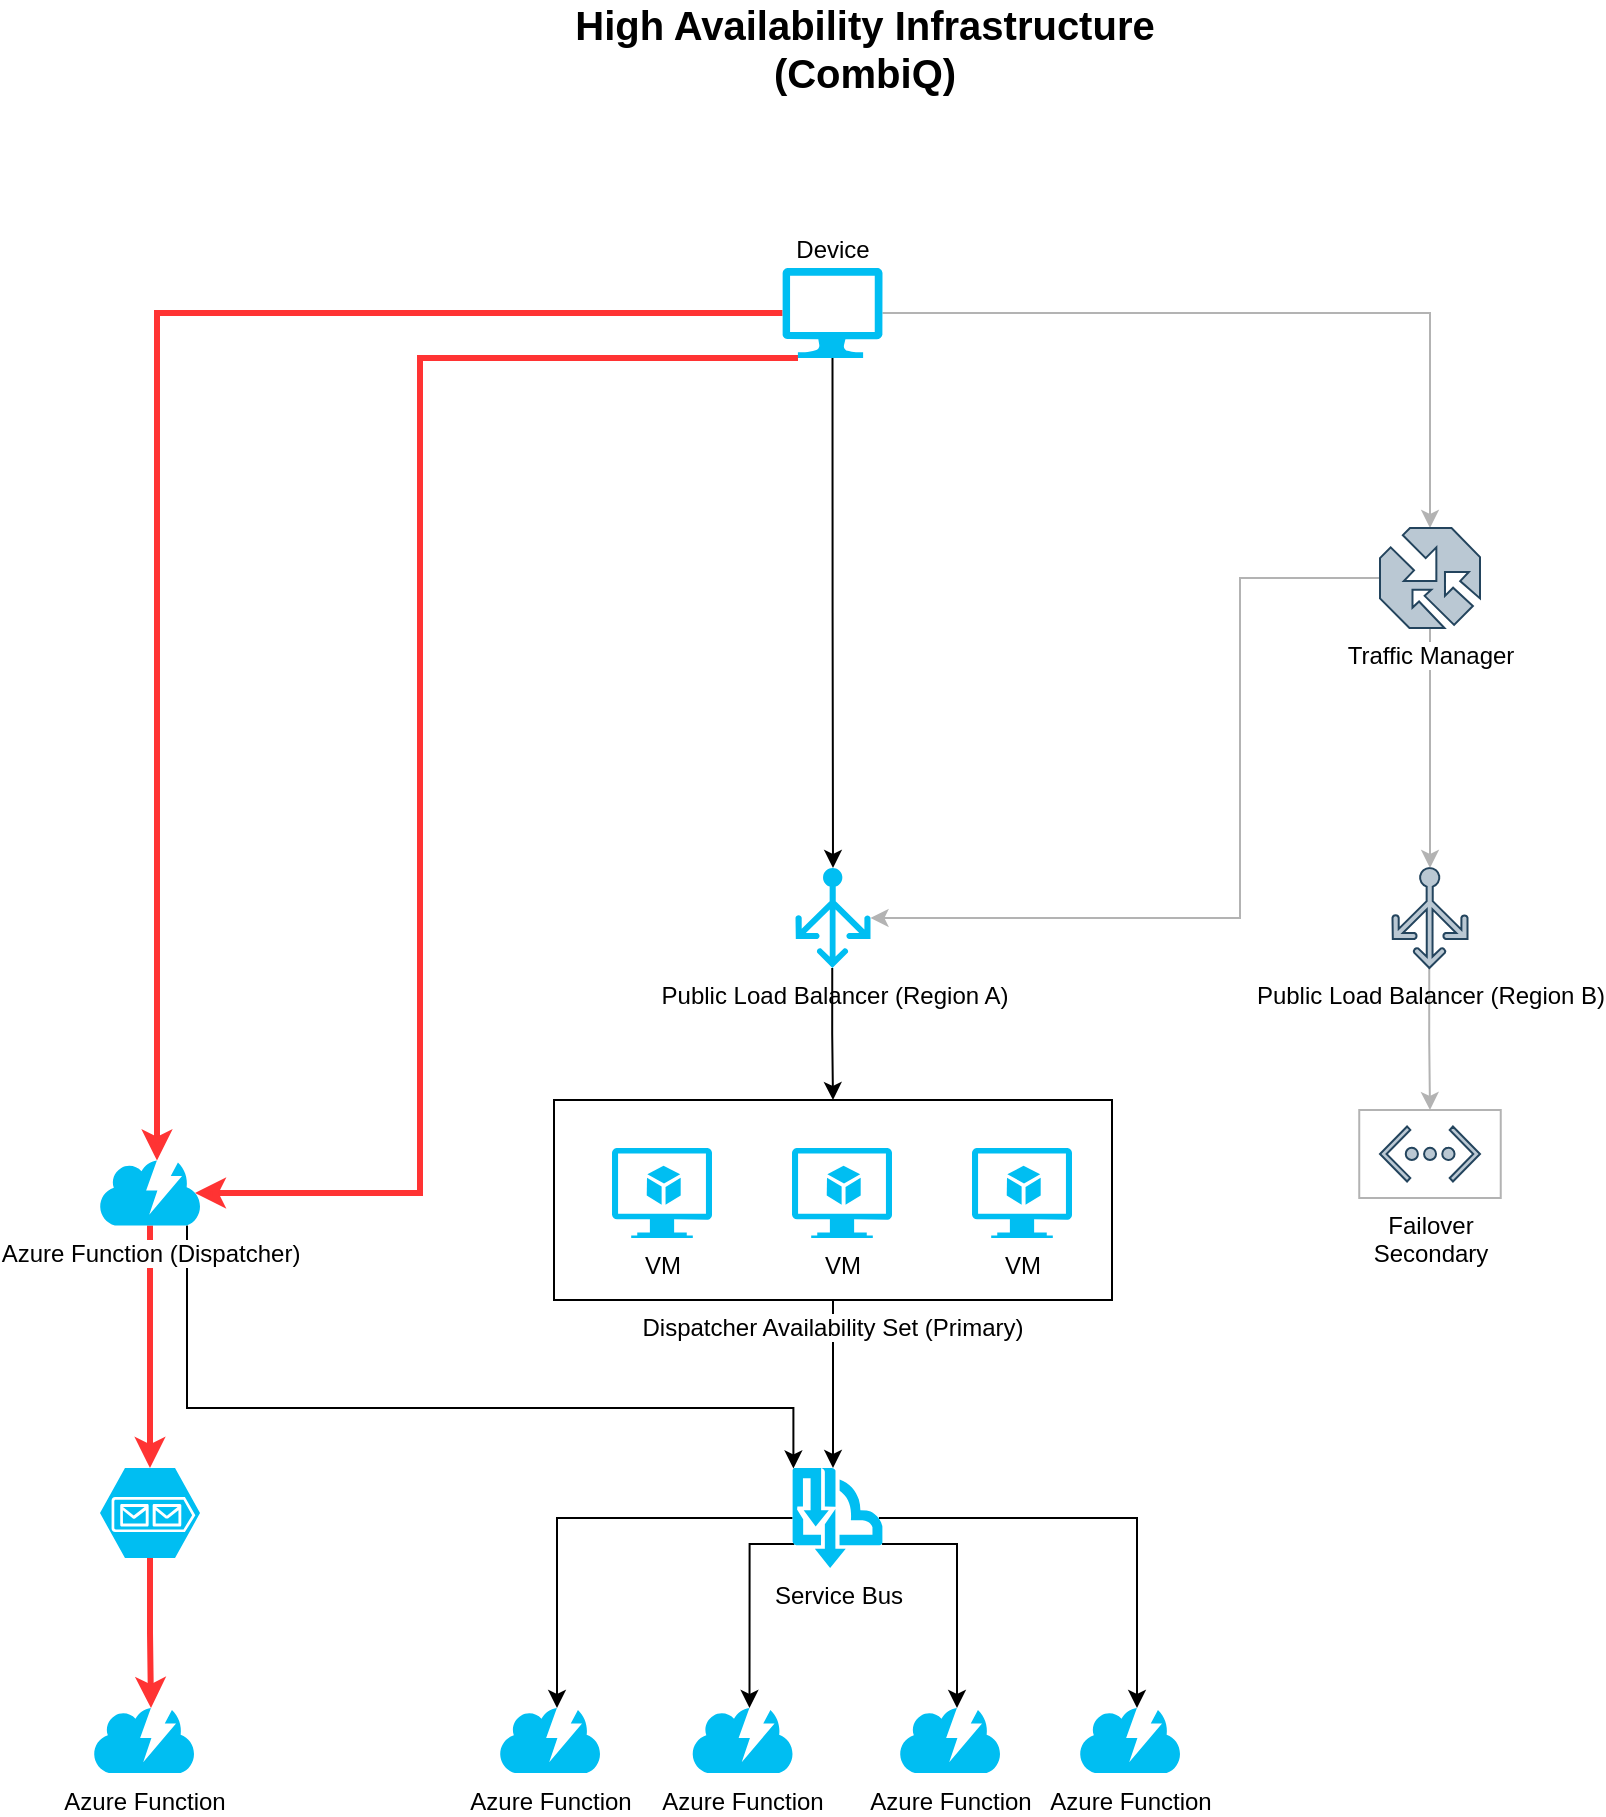 <mxfile version="12.8.5" type="github">
  <diagram id="-9tl46MMvIOzKLyB9kHu" name="Page-1">
    <mxGraphModel dx="1382" dy="884" grid="1" gridSize="10" guides="1" tooltips="1" connect="1" arrows="1" fold="1" page="1" pageScale="1" pageWidth="850" pageHeight="1100" math="0" shadow="0">
      <root>
        <mxCell id="0" />
        <mxCell id="1" parent="0" />
        <mxCell id="wyif-WNhcubzZ_lqFdsm-12" style="edgeStyle=orthogonalEdgeStyle;rounded=0;orthogonalLoop=1;jettySize=auto;html=1;entryX=0.45;entryY=0;entryDx=0;entryDy=0;entryPerimeter=0;" parent="1" source="wyif-WNhcubzZ_lqFdsm-6" target="wyif-WNhcubzZ_lqFdsm-7" edge="1">
          <mxGeometry relative="1" as="geometry" />
        </mxCell>
        <mxCell id="wyif-WNhcubzZ_lqFdsm-6" value="Dispatcher Availability Set (Primary)" style="rounded=0;whiteSpace=wrap;html=1;labelPosition=center;verticalLabelPosition=bottom;align=center;verticalAlign=top;labelBackgroundColor=#ffffff;" parent="1" vertex="1">
          <mxGeometry x="280" y="606" width="279" height="100" as="geometry" />
        </mxCell>
        <mxCell id="wyif-WNhcubzZ_lqFdsm-25" style="edgeStyle=orthogonalEdgeStyle;rounded=0;orthogonalLoop=1;jettySize=auto;html=1;entryX=0.5;entryY=0;entryDx=0;entryDy=0;entryPerimeter=0;strokeColor=#B3B3B3;" parent="1" source="wyif-WNhcubzZ_lqFdsm-1" target="wyif-WNhcubzZ_lqFdsm-22" edge="1">
          <mxGeometry relative="1" as="geometry" />
        </mxCell>
        <mxCell id="wyif-WNhcubzZ_lqFdsm-34" style="edgeStyle=orthogonalEdgeStyle;rounded=0;orthogonalLoop=1;jettySize=auto;html=1;exitX=0;exitY=0.5;exitDx=0;exitDy=0;exitPerimeter=0;entryX=0.57;entryY=0;entryDx=0;entryDy=0;entryPerimeter=0;fontColor=#FF3333;strokeColor=#FF3333;strokeWidth=3;" parent="1" source="wyif-WNhcubzZ_lqFdsm-1" target="wyif-WNhcubzZ_lqFdsm-29" edge="1">
          <mxGeometry relative="1" as="geometry" />
        </mxCell>
        <mxCell id="wyif-WNhcubzZ_lqFdsm-35" style="edgeStyle=orthogonalEdgeStyle;rounded=0;orthogonalLoop=1;jettySize=auto;html=1;exitX=0.155;exitY=1;exitDx=0;exitDy=0;exitPerimeter=0;entryX=0.95;entryY=0.5;entryDx=0;entryDy=0;entryPerimeter=0;strokeColor=#FF3333;strokeWidth=3;" parent="1" source="wyif-WNhcubzZ_lqFdsm-1" target="wyif-WNhcubzZ_lqFdsm-29" edge="1">
          <mxGeometry relative="1" as="geometry">
            <Array as="points">
              <mxPoint x="213" y="235" />
              <mxPoint x="213" y="653" />
            </Array>
          </mxGeometry>
        </mxCell>
        <mxCell id="wyif-WNhcubzZ_lqFdsm-37" style="edgeStyle=orthogonalEdgeStyle;rounded=0;orthogonalLoop=1;jettySize=auto;html=1;exitX=0.5;exitY=1;exitDx=0;exitDy=0;exitPerimeter=0;entryX=0.5;entryY=0;entryDx=0;entryDy=0;entryPerimeter=0;strokeColor=#000000;strokeWidth=1;fontColor=#FF3333;" parent="1" source="wyif-WNhcubzZ_lqFdsm-1" target="wyif-WNhcubzZ_lqFdsm-5" edge="1">
          <mxGeometry relative="1" as="geometry" />
        </mxCell>
        <mxCell id="wyif-WNhcubzZ_lqFdsm-1" value="Device" style="verticalLabelPosition=top;html=1;verticalAlign=bottom;align=center;strokeColor=none;fillColor=#00BEF2;shape=mxgraph.azure.computer;pointerEvents=1;labelPosition=center;" parent="1" vertex="1">
          <mxGeometry x="394.25" y="190" width="50" height="45" as="geometry" />
        </mxCell>
        <mxCell id="wyif-WNhcubzZ_lqFdsm-2" value="VM" style="verticalLabelPosition=bottom;html=1;verticalAlign=top;align=center;strokeColor=none;fillColor=#00BEF2;shape=mxgraph.azure.virtual_machine_feature;pointerEvents=1;" parent="1" vertex="1">
          <mxGeometry x="309" y="630" width="50" height="45" as="geometry" />
        </mxCell>
        <mxCell id="wyif-WNhcubzZ_lqFdsm-3" value="VM" style="verticalLabelPosition=bottom;html=1;verticalAlign=top;align=center;strokeColor=none;fillColor=#00BEF2;shape=mxgraph.azure.virtual_machine_feature;pointerEvents=1;" parent="1" vertex="1">
          <mxGeometry x="399" y="630" width="50" height="45" as="geometry" />
        </mxCell>
        <mxCell id="wyif-WNhcubzZ_lqFdsm-4" value="VM" style="verticalLabelPosition=bottom;html=1;verticalAlign=top;align=center;strokeColor=none;fillColor=#00BEF2;shape=mxgraph.azure.virtual_machine_feature;pointerEvents=1;" parent="1" vertex="1">
          <mxGeometry x="489" y="630" width="50" height="45" as="geometry" />
        </mxCell>
        <mxCell id="wyif-WNhcubzZ_lqFdsm-17" style="edgeStyle=orthogonalEdgeStyle;rounded=0;orthogonalLoop=1;jettySize=auto;html=1;exitX=0.49;exitY=1;exitDx=0;exitDy=0;exitPerimeter=0;entryX=0.5;entryY=0;entryDx=0;entryDy=0;" parent="1" source="wyif-WNhcubzZ_lqFdsm-5" target="wyif-WNhcubzZ_lqFdsm-6" edge="1">
          <mxGeometry relative="1" as="geometry" />
        </mxCell>
        <mxCell id="wyif-WNhcubzZ_lqFdsm-5" value="Public Load Balancer (Region A)" style="verticalLabelPosition=bottom;html=1;verticalAlign=top;align=center;strokeColor=none;fillColor=#00BEF2;shape=mxgraph.azure.load_balancer_generic;pointerEvents=1;" parent="1" vertex="1">
          <mxGeometry x="400.75" y="490" width="37.5" height="50" as="geometry" />
        </mxCell>
        <mxCell id="wyif-WNhcubzZ_lqFdsm-13" style="edgeStyle=orthogonalEdgeStyle;rounded=0;orthogonalLoop=1;jettySize=auto;html=1;exitX=0.96;exitY=0.5;exitDx=0;exitDy=0;exitPerimeter=0;entryX=0.57;entryY=0;entryDx=0;entryDy=0;entryPerimeter=0;" parent="1" source="wyif-WNhcubzZ_lqFdsm-7" target="wyif-WNhcubzZ_lqFdsm-11" edge="1">
          <mxGeometry relative="1" as="geometry" />
        </mxCell>
        <mxCell id="wyif-WNhcubzZ_lqFdsm-14" style="edgeStyle=orthogonalEdgeStyle;rounded=0;orthogonalLoop=1;jettySize=auto;html=1;exitX=0.995;exitY=0.76;exitDx=0;exitDy=0;exitPerimeter=0;entryX=0.57;entryY=0;entryDx=0;entryDy=0;entryPerimeter=0;" parent="1" source="wyif-WNhcubzZ_lqFdsm-7" target="wyif-WNhcubzZ_lqFdsm-10" edge="1">
          <mxGeometry relative="1" as="geometry" />
        </mxCell>
        <mxCell id="wyif-WNhcubzZ_lqFdsm-15" style="edgeStyle=orthogonalEdgeStyle;rounded=0;orthogonalLoop=1;jettySize=auto;html=1;exitX=0.02;exitY=0.76;exitDx=0;exitDy=0;exitPerimeter=0;entryX=0.57;entryY=0;entryDx=0;entryDy=0;entryPerimeter=0;" parent="1" source="wyif-WNhcubzZ_lqFdsm-7" target="wyif-WNhcubzZ_lqFdsm-9" edge="1">
          <mxGeometry relative="1" as="geometry" />
        </mxCell>
        <mxCell id="wyif-WNhcubzZ_lqFdsm-16" style="edgeStyle=orthogonalEdgeStyle;rounded=0;orthogonalLoop=1;jettySize=auto;html=1;exitX=0;exitY=0.5;exitDx=0;exitDy=0;exitPerimeter=0;entryX=0.57;entryY=0;entryDx=0;entryDy=0;entryPerimeter=0;" parent="1" source="wyif-WNhcubzZ_lqFdsm-7" target="wyif-WNhcubzZ_lqFdsm-8" edge="1">
          <mxGeometry relative="1" as="geometry" />
        </mxCell>
        <mxCell id="wyif-WNhcubzZ_lqFdsm-7" value="Service Bus" style="verticalLabelPosition=bottom;html=1;verticalAlign=top;align=center;strokeColor=none;fillColor=#00BEF2;shape=mxgraph.azure.service_bus_topics_and_subscriptions;pointerEvents=1;labelBackgroundColor=#ffffff;" parent="1" vertex="1">
          <mxGeometry x="399.25" y="790" width="45" height="50" as="geometry" />
        </mxCell>
        <mxCell id="wyif-WNhcubzZ_lqFdsm-8" value="Azure Function" style="verticalLabelPosition=bottom;html=1;verticalAlign=top;align=center;strokeColor=none;fillColor=#00BEF2;shape=mxgraph.azure.content_delivery_network;labelBackgroundColor=#ffffff;" parent="1" vertex="1">
          <mxGeometry x="253" y="910" width="50" height="32.5" as="geometry" />
        </mxCell>
        <mxCell id="wyif-WNhcubzZ_lqFdsm-9" value="Azure Function" style="verticalLabelPosition=bottom;html=1;verticalAlign=top;align=center;strokeColor=none;fillColor=#00BEF2;shape=mxgraph.azure.content_delivery_network;labelBackgroundColor=#ffffff;" parent="1" vertex="1">
          <mxGeometry x="349.25" y="910" width="50" height="32.5" as="geometry" />
        </mxCell>
        <mxCell id="wyif-WNhcubzZ_lqFdsm-10" value="Azure Function" style="verticalLabelPosition=bottom;html=1;verticalAlign=top;align=center;strokeColor=none;fillColor=#00BEF2;shape=mxgraph.azure.content_delivery_network;labelBackgroundColor=#ffffff;" parent="1" vertex="1">
          <mxGeometry x="453" y="910" width="50" height="32.5" as="geometry" />
        </mxCell>
        <mxCell id="wyif-WNhcubzZ_lqFdsm-11" value="Azure Function" style="verticalLabelPosition=bottom;html=1;verticalAlign=top;align=center;strokeColor=none;fillColor=#00BEF2;shape=mxgraph.azure.content_delivery_network;labelBackgroundColor=#ffffff;" parent="1" vertex="1">
          <mxGeometry x="543" y="910" width="50" height="32.5" as="geometry" />
        </mxCell>
        <mxCell id="wyif-WNhcubzZ_lqFdsm-27" style="edgeStyle=orthogonalEdgeStyle;rounded=0;orthogonalLoop=1;jettySize=auto;html=1;exitX=0.49;exitY=1;exitDx=0;exitDy=0;exitPerimeter=0;entryX=0.5;entryY=0;entryDx=0;entryDy=0;strokeColor=#B3B3B3;" parent="1" source="wyif-WNhcubzZ_lqFdsm-19" target="wyif-WNhcubzZ_lqFdsm-26" edge="1">
          <mxGeometry relative="1" as="geometry" />
        </mxCell>
        <mxCell id="wyif-WNhcubzZ_lqFdsm-19" value="Public Load Balancer (Region B)" style="verticalLabelPosition=bottom;html=1;verticalAlign=top;align=center;strokeColor=#23445d;fillColor=#bac8d3;shape=mxgraph.azure.load_balancer_generic;pointerEvents=1;" parent="1" vertex="1">
          <mxGeometry x="699.25" y="490" width="37.5" height="50" as="geometry" />
        </mxCell>
        <mxCell id="wyif-WNhcubzZ_lqFdsm-23" style="edgeStyle=orthogonalEdgeStyle;rounded=0;orthogonalLoop=1;jettySize=auto;html=1;entryX=0.5;entryY=0;entryDx=0;entryDy=0;entryPerimeter=0;strokeColor=#B3B3B3;" parent="1" source="wyif-WNhcubzZ_lqFdsm-22" target="wyif-WNhcubzZ_lqFdsm-19" edge="1">
          <mxGeometry relative="1" as="geometry" />
        </mxCell>
        <mxCell id="wyif-WNhcubzZ_lqFdsm-24" style="edgeStyle=orthogonalEdgeStyle;rounded=0;orthogonalLoop=1;jettySize=auto;html=1;exitX=0;exitY=0.5;exitDx=0;exitDy=0;exitPerimeter=0;entryX=1;entryY=0.5;entryDx=0;entryDy=0;entryPerimeter=0;strokeColor=#B3B3B3;" parent="1" source="wyif-WNhcubzZ_lqFdsm-22" target="wyif-WNhcubzZ_lqFdsm-5" edge="1">
          <mxGeometry relative="1" as="geometry">
            <Array as="points">
              <mxPoint x="623" y="345" />
              <mxPoint x="623" y="515" />
            </Array>
          </mxGeometry>
        </mxCell>
        <mxCell id="wyif-WNhcubzZ_lqFdsm-22" value="Traffic Manager" style="verticalLabelPosition=bottom;html=1;verticalAlign=top;align=center;strokeColor=#23445d;fillColor=#bac8d3;shape=mxgraph.azure.traffic_manager;pointerEvents=1;labelBackgroundColor=#ffffff;" parent="1" vertex="1">
          <mxGeometry x="693" y="320" width="50" height="50" as="geometry" />
        </mxCell>
        <mxCell id="wyif-WNhcubzZ_lqFdsm-26" value="Failover Secondary" style="rounded=0;whiteSpace=wrap;html=1;labelPosition=center;verticalLabelPosition=bottom;align=center;verticalAlign=top;labelBackgroundColor=#ffffff;strokeColor=#B3B3B3;" parent="1" vertex="1">
          <mxGeometry x="682.62" y="611" width="70.75" height="44" as="geometry" />
        </mxCell>
        <mxCell id="wyif-WNhcubzZ_lqFdsm-28" value="" style="verticalLabelPosition=bottom;html=1;verticalAlign=top;align=center;strokeColor=#23445d;fillColor=#bac8d3;shape=mxgraph.azure.virtual_network;pointerEvents=1;labelBackgroundColor=#ffffff;" parent="1" vertex="1">
          <mxGeometry x="693" y="619.25" width="50" height="27.5" as="geometry" />
        </mxCell>
        <mxCell id="wyif-WNhcubzZ_lqFdsm-32" style="edgeStyle=orthogonalEdgeStyle;rounded=0;orthogonalLoop=1;jettySize=auto;html=1;exitX=0.5;exitY=1;exitDx=0;exitDy=0;exitPerimeter=0;entryX=0.5;entryY=0;entryDx=0;entryDy=0;entryPerimeter=0;strokeColor=#FF3333;strokeWidth=3;" parent="1" source="wyif-WNhcubzZ_lqFdsm-29" target="wyif-WNhcubzZ_lqFdsm-30" edge="1">
          <mxGeometry relative="1" as="geometry" />
        </mxCell>
        <mxCell id="wyif-WNhcubzZ_lqFdsm-36" style="edgeStyle=orthogonalEdgeStyle;rounded=0;orthogonalLoop=1;jettySize=auto;html=1;exitX=0.87;exitY=1;exitDx=0;exitDy=0;exitPerimeter=0;entryX=0.01;entryY=0.005;entryDx=0;entryDy=0;entryPerimeter=0;strokeColor=#000000;strokeWidth=1;" parent="1" source="wyif-WNhcubzZ_lqFdsm-29" target="wyif-WNhcubzZ_lqFdsm-7" edge="1">
          <mxGeometry relative="1" as="geometry">
            <Array as="points">
              <mxPoint x="97" y="760" />
              <mxPoint x="400" y="760" />
            </Array>
          </mxGeometry>
        </mxCell>
        <mxCell id="wyif-WNhcubzZ_lqFdsm-29" value="Azure Function (Dispatcher)" style="verticalLabelPosition=bottom;html=1;verticalAlign=top;align=center;strokeColor=none;fillColor=#00BEF2;shape=mxgraph.azure.content_delivery_network;labelBackgroundColor=#ffffff;" parent="1" vertex="1">
          <mxGeometry x="53" y="636.25" width="50" height="32.5" as="geometry" />
        </mxCell>
        <mxCell id="wyif-WNhcubzZ_lqFdsm-33" style="edgeStyle=orthogonalEdgeStyle;rounded=0;orthogonalLoop=1;jettySize=auto;html=1;exitX=0.5;exitY=1;exitDx=0;exitDy=0;exitPerimeter=0;entryX=0.57;entryY=0;entryDx=0;entryDy=0;entryPerimeter=0;strokeColor=#FF3333;strokeWidth=3;" parent="1" source="wyif-WNhcubzZ_lqFdsm-30" target="wyif-WNhcubzZ_lqFdsm-31" edge="1">
          <mxGeometry relative="1" as="geometry" />
        </mxCell>
        <mxCell id="wyif-WNhcubzZ_lqFdsm-30" value="" style="verticalLabelPosition=bottom;html=1;verticalAlign=top;align=center;strokeColor=none;fillColor=#00BEF2;shape=mxgraph.azure.storage_queue;labelBackgroundColor=#ffffff;" parent="1" vertex="1">
          <mxGeometry x="53" y="790" width="50" height="45" as="geometry" />
        </mxCell>
        <mxCell id="wyif-WNhcubzZ_lqFdsm-31" value="Azure Function" style="verticalLabelPosition=bottom;html=1;verticalAlign=top;align=center;strokeColor=none;fillColor=#00BEF2;shape=mxgraph.azure.content_delivery_network;labelBackgroundColor=#ffffff;" parent="1" vertex="1">
          <mxGeometry x="50" y="910" width="50" height="32.5" as="geometry" />
        </mxCell>
        <mxCell id="DePAf69OyYtbofXLRHJN-1" value="High Availability Infrastructure (CombiQ)" style="text;html=1;strokeColor=none;fillColor=none;align=center;verticalAlign=middle;whiteSpace=wrap;rounded=0;fontSize=20;fontStyle=1" vertex="1" parent="1">
          <mxGeometry x="280" y="70" width="311" height="20" as="geometry" />
        </mxCell>
      </root>
    </mxGraphModel>
  </diagram>
</mxfile>
